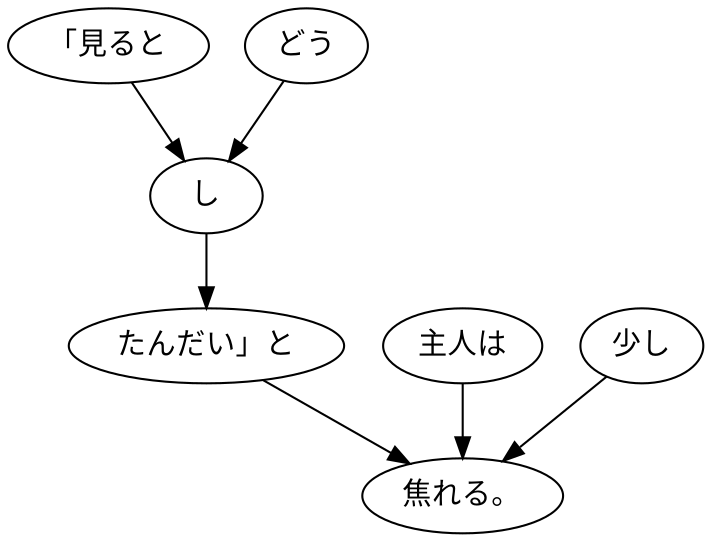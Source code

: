 digraph graph1092 {
	node0 [label="「見ると"];
	node1 [label="どう"];
	node2 [label="し"];
	node3 [label="たんだい」と"];
	node4 [label="主人は"];
	node5 [label="少し"];
	node6 [label="焦れる。"];
	node0 -> node2;
	node1 -> node2;
	node2 -> node3;
	node3 -> node6;
	node4 -> node6;
	node5 -> node6;
}
